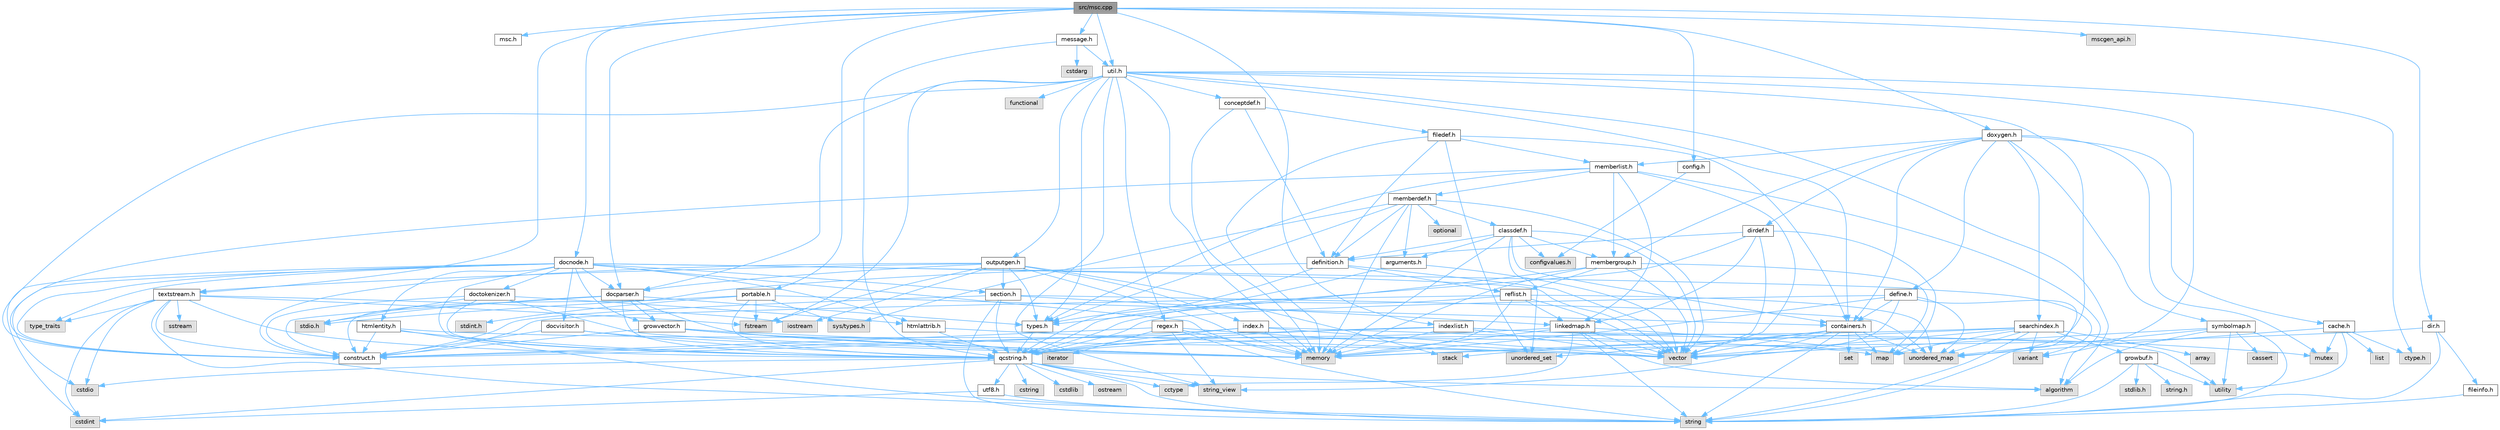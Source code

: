 digraph "src/msc.cpp"
{
 // INTERACTIVE_SVG=YES
 // LATEX_PDF_SIZE
  bgcolor="transparent";
  edge [fontname=Helvetica,fontsize=10,labelfontname=Helvetica,labelfontsize=10];
  node [fontname=Helvetica,fontsize=10,shape=box,height=0.2,width=0.4];
  Node1 [id="Node000001",label="src/msc.cpp",height=0.2,width=0.4,color="gray40", fillcolor="grey60", style="filled", fontcolor="black",tooltip=" "];
  Node1 -> Node2 [id="edge1_Node000001_Node000002",color="steelblue1",style="solid",tooltip=" "];
  Node2 [id="Node000002",label="msc.h",height=0.2,width=0.4,color="grey40", fillcolor="white", style="filled",URL="$dc/d66/msc_8h.html",tooltip=" "];
  Node1 -> Node3 [id="edge2_Node000001_Node000003",color="steelblue1",style="solid",tooltip=" "];
  Node3 [id="Node000003",label="portable.h",height=0.2,width=0.4,color="grey40", fillcolor="white", style="filled",URL="$d2/de2/portable_8h.html",tooltip="Portable versions of functions that are platform dependent."];
  Node3 -> Node4 [id="edge3_Node000003_Node000004",color="steelblue1",style="solid",tooltip=" "];
  Node4 [id="Node000004",label="stdio.h",height=0.2,width=0.4,color="grey60", fillcolor="#E0E0E0", style="filled",tooltip=" "];
  Node3 -> Node5 [id="edge4_Node000003_Node000005",color="steelblue1",style="solid",tooltip=" "];
  Node5 [id="Node000005",label="sys/types.h",height=0.2,width=0.4,color="grey60", fillcolor="#E0E0E0", style="filled",tooltip=" "];
  Node3 -> Node6 [id="edge5_Node000003_Node000006",color="steelblue1",style="solid",tooltip=" "];
  Node6 [id="Node000006",label="stdint.h",height=0.2,width=0.4,color="grey60", fillcolor="#E0E0E0", style="filled",tooltip=" "];
  Node3 -> Node7 [id="edge6_Node000003_Node000007",color="steelblue1",style="solid",tooltip=" "];
  Node7 [id="Node000007",label="fstream",height=0.2,width=0.4,color="grey60", fillcolor="#E0E0E0", style="filled",tooltip=" "];
  Node3 -> Node8 [id="edge7_Node000003_Node000008",color="steelblue1",style="solid",tooltip=" "];
  Node8 [id="Node000008",label="containers.h",height=0.2,width=0.4,color="grey40", fillcolor="white", style="filled",URL="$d5/d75/containers_8h.html",tooltip=" "];
  Node8 -> Node9 [id="edge8_Node000008_Node000009",color="steelblue1",style="solid",tooltip=" "];
  Node9 [id="Node000009",label="vector",height=0.2,width=0.4,color="grey60", fillcolor="#E0E0E0", style="filled",tooltip=" "];
  Node8 -> Node10 [id="edge9_Node000008_Node000010",color="steelblue1",style="solid",tooltip=" "];
  Node10 [id="Node000010",label="string",height=0.2,width=0.4,color="grey60", fillcolor="#E0E0E0", style="filled",tooltip=" "];
  Node8 -> Node11 [id="edge10_Node000008_Node000011",color="steelblue1",style="solid",tooltip=" "];
  Node11 [id="Node000011",label="string_view",height=0.2,width=0.4,color="grey60", fillcolor="#E0E0E0", style="filled",tooltip=" "];
  Node8 -> Node12 [id="edge11_Node000008_Node000012",color="steelblue1",style="solid",tooltip=" "];
  Node12 [id="Node000012",label="set",height=0.2,width=0.4,color="grey60", fillcolor="#E0E0E0", style="filled",tooltip=" "];
  Node8 -> Node13 [id="edge12_Node000008_Node000013",color="steelblue1",style="solid",tooltip=" "];
  Node13 [id="Node000013",label="map",height=0.2,width=0.4,color="grey60", fillcolor="#E0E0E0", style="filled",tooltip=" "];
  Node8 -> Node14 [id="edge13_Node000008_Node000014",color="steelblue1",style="solid",tooltip=" "];
  Node14 [id="Node000014",label="unordered_set",height=0.2,width=0.4,color="grey60", fillcolor="#E0E0E0", style="filled",tooltip=" "];
  Node8 -> Node15 [id="edge14_Node000008_Node000015",color="steelblue1",style="solid",tooltip=" "];
  Node15 [id="Node000015",label="unordered_map",height=0.2,width=0.4,color="grey60", fillcolor="#E0E0E0", style="filled",tooltip=" "];
  Node8 -> Node16 [id="edge15_Node000008_Node000016",color="steelblue1",style="solid",tooltip=" "];
  Node16 [id="Node000016",label="stack",height=0.2,width=0.4,color="grey60", fillcolor="#E0E0E0", style="filled",tooltip=" "];
  Node3 -> Node17 [id="edge16_Node000003_Node000017",color="steelblue1",style="solid",tooltip=" "];
  Node17 [id="Node000017",label="qcstring.h",height=0.2,width=0.4,color="grey40", fillcolor="white", style="filled",URL="$d7/d5c/qcstring_8h.html",tooltip=" "];
  Node17 -> Node10 [id="edge17_Node000017_Node000010",color="steelblue1",style="solid",tooltip=" "];
  Node17 -> Node11 [id="edge18_Node000017_Node000011",color="steelblue1",style="solid",tooltip=" "];
  Node17 -> Node18 [id="edge19_Node000017_Node000018",color="steelblue1",style="solid",tooltip=" "];
  Node18 [id="Node000018",label="algorithm",height=0.2,width=0.4,color="grey60", fillcolor="#E0E0E0", style="filled",tooltip=" "];
  Node17 -> Node19 [id="edge20_Node000017_Node000019",color="steelblue1",style="solid",tooltip=" "];
  Node19 [id="Node000019",label="cctype",height=0.2,width=0.4,color="grey60", fillcolor="#E0E0E0", style="filled",tooltip=" "];
  Node17 -> Node20 [id="edge21_Node000017_Node000020",color="steelblue1",style="solid",tooltip=" "];
  Node20 [id="Node000020",label="cstring",height=0.2,width=0.4,color="grey60", fillcolor="#E0E0E0", style="filled",tooltip=" "];
  Node17 -> Node21 [id="edge22_Node000017_Node000021",color="steelblue1",style="solid",tooltip=" "];
  Node21 [id="Node000021",label="cstdio",height=0.2,width=0.4,color="grey60", fillcolor="#E0E0E0", style="filled",tooltip=" "];
  Node17 -> Node22 [id="edge23_Node000017_Node000022",color="steelblue1",style="solid",tooltip=" "];
  Node22 [id="Node000022",label="cstdlib",height=0.2,width=0.4,color="grey60", fillcolor="#E0E0E0", style="filled",tooltip=" "];
  Node17 -> Node23 [id="edge24_Node000017_Node000023",color="steelblue1",style="solid",tooltip=" "];
  Node23 [id="Node000023",label="cstdint",height=0.2,width=0.4,color="grey60", fillcolor="#E0E0E0", style="filled",tooltip=" "];
  Node17 -> Node24 [id="edge25_Node000017_Node000024",color="steelblue1",style="solid",tooltip=" "];
  Node24 [id="Node000024",label="ostream",height=0.2,width=0.4,color="grey60", fillcolor="#E0E0E0", style="filled",tooltip=" "];
  Node17 -> Node25 [id="edge26_Node000017_Node000025",color="steelblue1",style="solid",tooltip=" "];
  Node25 [id="Node000025",label="utf8.h",height=0.2,width=0.4,color="grey40", fillcolor="white", style="filled",URL="$db/d7c/utf8_8h.html",tooltip="Various UTF8 related helper functions."];
  Node25 -> Node23 [id="edge27_Node000025_Node000023",color="steelblue1",style="solid",tooltip=" "];
  Node25 -> Node10 [id="edge28_Node000025_Node000010",color="steelblue1",style="solid",tooltip=" "];
  Node1 -> Node26 [id="edge29_Node000001_Node000026",color="steelblue1",style="solid",tooltip=" "];
  Node26 [id="Node000026",label="config.h",height=0.2,width=0.4,color="grey40", fillcolor="white", style="filled",URL="$db/d16/config_8h.html",tooltip=" "];
  Node26 -> Node27 [id="edge30_Node000026_Node000027",color="steelblue1",style="solid",tooltip=" "];
  Node27 [id="Node000027",label="configvalues.h",height=0.2,width=0.4,color="grey60", fillcolor="#E0E0E0", style="filled",tooltip=" "];
  Node1 -> Node28 [id="edge31_Node000001_Node000028",color="steelblue1",style="solid",tooltip=" "];
  Node28 [id="Node000028",label="message.h",height=0.2,width=0.4,color="grey40", fillcolor="white", style="filled",URL="$d2/d0d/message_8h.html",tooltip=" "];
  Node28 -> Node29 [id="edge32_Node000028_Node000029",color="steelblue1",style="solid",tooltip=" "];
  Node29 [id="Node000029",label="cstdarg",height=0.2,width=0.4,color="grey60", fillcolor="#E0E0E0", style="filled",tooltip=" "];
  Node28 -> Node17 [id="edge33_Node000028_Node000017",color="steelblue1",style="solid",tooltip=" "];
  Node28 -> Node30 [id="edge34_Node000028_Node000030",color="steelblue1",style="solid",tooltip=" "];
  Node30 [id="Node000030",label="util.h",height=0.2,width=0.4,color="grey40", fillcolor="white", style="filled",URL="$d8/d3c/util_8h.html",tooltip="A bunch of utility functions."];
  Node30 -> Node31 [id="edge35_Node000030_Node000031",color="steelblue1",style="solid",tooltip=" "];
  Node31 [id="Node000031",label="memory",height=0.2,width=0.4,color="grey60", fillcolor="#E0E0E0", style="filled",tooltip=" "];
  Node30 -> Node15 [id="edge36_Node000030_Node000015",color="steelblue1",style="solid",tooltip=" "];
  Node30 -> Node18 [id="edge37_Node000030_Node000018",color="steelblue1",style="solid",tooltip=" "];
  Node30 -> Node32 [id="edge38_Node000030_Node000032",color="steelblue1",style="solid",tooltip=" "];
  Node32 [id="Node000032",label="functional",height=0.2,width=0.4,color="grey60", fillcolor="#E0E0E0", style="filled",tooltip=" "];
  Node30 -> Node7 [id="edge39_Node000030_Node000007",color="steelblue1",style="solid",tooltip=" "];
  Node30 -> Node33 [id="edge40_Node000030_Node000033",color="steelblue1",style="solid",tooltip=" "];
  Node33 [id="Node000033",label="variant",height=0.2,width=0.4,color="grey60", fillcolor="#E0E0E0", style="filled",tooltip=" "];
  Node30 -> Node11 [id="edge41_Node000030_Node000011",color="steelblue1",style="solid",tooltip=" "];
  Node30 -> Node34 [id="edge42_Node000030_Node000034",color="steelblue1",style="solid",tooltip=" "];
  Node34 [id="Node000034",label="ctype.h",height=0.2,width=0.4,color="grey60", fillcolor="#E0E0E0", style="filled",tooltip=" "];
  Node30 -> Node35 [id="edge43_Node000030_Node000035",color="steelblue1",style="solid",tooltip=" "];
  Node35 [id="Node000035",label="types.h",height=0.2,width=0.4,color="grey40", fillcolor="white", style="filled",URL="$d9/d49/types_8h.html",tooltip="This file contains a number of basic enums and types."];
  Node35 -> Node17 [id="edge44_Node000035_Node000017",color="steelblue1",style="solid",tooltip=" "];
  Node30 -> Node36 [id="edge45_Node000030_Node000036",color="steelblue1",style="solid",tooltip=" "];
  Node36 [id="Node000036",label="docparser.h",height=0.2,width=0.4,color="grey40", fillcolor="white", style="filled",URL="$de/d9c/docparser_8h.html",tooltip=" "];
  Node36 -> Node4 [id="edge46_Node000036_Node000004",color="steelblue1",style="solid",tooltip=" "];
  Node36 -> Node31 [id="edge47_Node000036_Node000031",color="steelblue1",style="solid",tooltip=" "];
  Node36 -> Node17 [id="edge48_Node000036_Node000017",color="steelblue1",style="solid",tooltip=" "];
  Node36 -> Node37 [id="edge49_Node000036_Node000037",color="steelblue1",style="solid",tooltip=" "];
  Node37 [id="Node000037",label="growvector.h",height=0.2,width=0.4,color="grey40", fillcolor="white", style="filled",URL="$d7/d50/growvector_8h.html",tooltip=" "];
  Node37 -> Node9 [id="edge50_Node000037_Node000009",color="steelblue1",style="solid",tooltip=" "];
  Node37 -> Node31 [id="edge51_Node000037_Node000031",color="steelblue1",style="solid",tooltip=" "];
  Node37 -> Node38 [id="edge52_Node000037_Node000038",color="steelblue1",style="solid",tooltip=" "];
  Node38 [id="Node000038",label="iterator",height=0.2,width=0.4,color="grey60", fillcolor="#E0E0E0", style="filled",tooltip=" "];
  Node37 -> Node39 [id="edge53_Node000037_Node000039",color="steelblue1",style="solid",tooltip=" "];
  Node39 [id="Node000039",label="construct.h",height=0.2,width=0.4,color="grey40", fillcolor="white", style="filled",URL="$d7/dfc/construct_8h.html",tooltip=" "];
  Node36 -> Node39 [id="edge54_Node000036_Node000039",color="steelblue1",style="solid",tooltip=" "];
  Node36 -> Node35 [id="edge55_Node000036_Node000035",color="steelblue1",style="solid",tooltip=" "];
  Node30 -> Node8 [id="edge56_Node000030_Node000008",color="steelblue1",style="solid",tooltip=" "];
  Node30 -> Node40 [id="edge57_Node000030_Node000040",color="steelblue1",style="solid",tooltip=" "];
  Node40 [id="Node000040",label="outputgen.h",height=0.2,width=0.4,color="grey40", fillcolor="white", style="filled",URL="$df/d06/outputgen_8h.html",tooltip=" "];
  Node40 -> Node31 [id="edge58_Node000040_Node000031",color="steelblue1",style="solid",tooltip=" "];
  Node40 -> Node16 [id="edge59_Node000040_Node000016",color="steelblue1",style="solid",tooltip=" "];
  Node40 -> Node41 [id="edge60_Node000040_Node000041",color="steelblue1",style="solid",tooltip=" "];
  Node41 [id="Node000041",label="iostream",height=0.2,width=0.4,color="grey60", fillcolor="#E0E0E0", style="filled",tooltip=" "];
  Node40 -> Node7 [id="edge61_Node000040_Node000007",color="steelblue1",style="solid",tooltip=" "];
  Node40 -> Node35 [id="edge62_Node000040_Node000035",color="steelblue1",style="solid",tooltip=" "];
  Node40 -> Node42 [id="edge63_Node000040_Node000042",color="steelblue1",style="solid",tooltip=" "];
  Node42 [id="Node000042",label="index.h",height=0.2,width=0.4,color="grey40", fillcolor="white", style="filled",URL="$d1/db5/index_8h.html",tooltip=" "];
  Node42 -> Node31 [id="edge64_Node000042_Node000031",color="steelblue1",style="solid",tooltip=" "];
  Node42 -> Node9 [id="edge65_Node000042_Node000009",color="steelblue1",style="solid",tooltip=" "];
  Node42 -> Node13 [id="edge66_Node000042_Node000013",color="steelblue1",style="solid",tooltip=" "];
  Node42 -> Node17 [id="edge67_Node000042_Node000017",color="steelblue1",style="solid",tooltip=" "];
  Node42 -> Node39 [id="edge68_Node000042_Node000039",color="steelblue1",style="solid",tooltip=" "];
  Node40 -> Node43 [id="edge69_Node000040_Node000043",color="steelblue1",style="solid",tooltip=" "];
  Node43 [id="Node000043",label="section.h",height=0.2,width=0.4,color="grey40", fillcolor="white", style="filled",URL="$d1/d2a/section_8h.html",tooltip=" "];
  Node43 -> Node10 [id="edge70_Node000043_Node000010",color="steelblue1",style="solid",tooltip=" "];
  Node43 -> Node15 [id="edge71_Node000043_Node000015",color="steelblue1",style="solid",tooltip=" "];
  Node43 -> Node17 [id="edge72_Node000043_Node000017",color="steelblue1",style="solid",tooltip=" "];
  Node43 -> Node44 [id="edge73_Node000043_Node000044",color="steelblue1",style="solid",tooltip=" "];
  Node44 [id="Node000044",label="linkedmap.h",height=0.2,width=0.4,color="grey40", fillcolor="white", style="filled",URL="$da/de1/linkedmap_8h.html",tooltip=" "];
  Node44 -> Node15 [id="edge74_Node000044_Node000015",color="steelblue1",style="solid",tooltip=" "];
  Node44 -> Node9 [id="edge75_Node000044_Node000009",color="steelblue1",style="solid",tooltip=" "];
  Node44 -> Node31 [id="edge76_Node000044_Node000031",color="steelblue1",style="solid",tooltip=" "];
  Node44 -> Node10 [id="edge77_Node000044_Node000010",color="steelblue1",style="solid",tooltip=" "];
  Node44 -> Node18 [id="edge78_Node000044_Node000018",color="steelblue1",style="solid",tooltip=" "];
  Node44 -> Node19 [id="edge79_Node000044_Node000019",color="steelblue1",style="solid",tooltip=" "];
  Node44 -> Node17 [id="edge80_Node000044_Node000017",color="steelblue1",style="solid",tooltip=" "];
  Node43 -> Node39 [id="edge81_Node000043_Node000039",color="steelblue1",style="solid",tooltip=" "];
  Node40 -> Node45 [id="edge82_Node000040_Node000045",color="steelblue1",style="solid",tooltip=" "];
  Node45 [id="Node000045",label="textstream.h",height=0.2,width=0.4,color="grey40", fillcolor="white", style="filled",URL="$d4/d7d/textstream_8h.html",tooltip=" "];
  Node45 -> Node10 [id="edge83_Node000045_Node000010",color="steelblue1",style="solid",tooltip=" "];
  Node45 -> Node41 [id="edge84_Node000045_Node000041",color="steelblue1",style="solid",tooltip=" "];
  Node45 -> Node46 [id="edge85_Node000045_Node000046",color="steelblue1",style="solid",tooltip=" "];
  Node46 [id="Node000046",label="sstream",height=0.2,width=0.4,color="grey60", fillcolor="#E0E0E0", style="filled",tooltip=" "];
  Node45 -> Node23 [id="edge86_Node000045_Node000023",color="steelblue1",style="solid",tooltip=" "];
  Node45 -> Node21 [id="edge87_Node000045_Node000021",color="steelblue1",style="solid",tooltip=" "];
  Node45 -> Node7 [id="edge88_Node000045_Node000007",color="steelblue1",style="solid",tooltip=" "];
  Node45 -> Node47 [id="edge89_Node000045_Node000047",color="steelblue1",style="solid",tooltip=" "];
  Node47 [id="Node000047",label="type_traits",height=0.2,width=0.4,color="grey60", fillcolor="#E0E0E0", style="filled",tooltip=" "];
  Node45 -> Node17 [id="edge90_Node000045_Node000017",color="steelblue1",style="solid",tooltip=" "];
  Node45 -> Node39 [id="edge91_Node000045_Node000039",color="steelblue1",style="solid",tooltip=" "];
  Node40 -> Node36 [id="edge92_Node000040_Node000036",color="steelblue1",style="solid",tooltip=" "];
  Node40 -> Node39 [id="edge93_Node000040_Node000039",color="steelblue1",style="solid",tooltip=" "];
  Node30 -> Node48 [id="edge94_Node000030_Node000048",color="steelblue1",style="solid",tooltip=" "];
  Node48 [id="Node000048",label="regex.h",height=0.2,width=0.4,color="grey40", fillcolor="white", style="filled",URL="$d1/d21/regex_8h.html",tooltip=" "];
  Node48 -> Node31 [id="edge95_Node000048_Node000031",color="steelblue1",style="solid",tooltip=" "];
  Node48 -> Node10 [id="edge96_Node000048_Node000010",color="steelblue1",style="solid",tooltip=" "];
  Node48 -> Node11 [id="edge97_Node000048_Node000011",color="steelblue1",style="solid",tooltip=" "];
  Node48 -> Node9 [id="edge98_Node000048_Node000009",color="steelblue1",style="solid",tooltip=" "];
  Node48 -> Node38 [id="edge99_Node000048_Node000038",color="steelblue1",style="solid",tooltip=" "];
  Node48 -> Node39 [id="edge100_Node000048_Node000039",color="steelblue1",style="solid",tooltip=" "];
  Node30 -> Node49 [id="edge101_Node000030_Node000049",color="steelblue1",style="solid",tooltip=" "];
  Node49 [id="Node000049",label="conceptdef.h",height=0.2,width=0.4,color="grey40", fillcolor="white", style="filled",URL="$da/df1/conceptdef_8h.html",tooltip=" "];
  Node49 -> Node31 [id="edge102_Node000049_Node000031",color="steelblue1",style="solid",tooltip=" "];
  Node49 -> Node50 [id="edge103_Node000049_Node000050",color="steelblue1",style="solid",tooltip=" "];
  Node50 [id="Node000050",label="definition.h",height=0.2,width=0.4,color="grey40", fillcolor="white", style="filled",URL="$df/da1/definition_8h.html",tooltip=" "];
  Node50 -> Node9 [id="edge104_Node000050_Node000009",color="steelblue1",style="solid",tooltip=" "];
  Node50 -> Node35 [id="edge105_Node000050_Node000035",color="steelblue1",style="solid",tooltip=" "];
  Node50 -> Node51 [id="edge106_Node000050_Node000051",color="steelblue1",style="solid",tooltip=" "];
  Node51 [id="Node000051",label="reflist.h",height=0.2,width=0.4,color="grey40", fillcolor="white", style="filled",URL="$d1/d02/reflist_8h.html",tooltip=" "];
  Node51 -> Node9 [id="edge107_Node000051_Node000009",color="steelblue1",style="solid",tooltip=" "];
  Node51 -> Node15 [id="edge108_Node000051_Node000015",color="steelblue1",style="solid",tooltip=" "];
  Node51 -> Node31 [id="edge109_Node000051_Node000031",color="steelblue1",style="solid",tooltip=" "];
  Node51 -> Node17 [id="edge110_Node000051_Node000017",color="steelblue1",style="solid",tooltip=" "];
  Node51 -> Node44 [id="edge111_Node000051_Node000044",color="steelblue1",style="solid",tooltip=" "];
  Node51 -> Node39 [id="edge112_Node000051_Node000039",color="steelblue1",style="solid",tooltip=" "];
  Node50 -> Node39 [id="edge113_Node000050_Node000039",color="steelblue1",style="solid",tooltip=" "];
  Node49 -> Node52 [id="edge114_Node000049_Node000052",color="steelblue1",style="solid",tooltip=" "];
  Node52 [id="Node000052",label="filedef.h",height=0.2,width=0.4,color="grey40", fillcolor="white", style="filled",URL="$d4/d3a/filedef_8h.html",tooltip=" "];
  Node52 -> Node31 [id="edge115_Node000052_Node000031",color="steelblue1",style="solid",tooltip=" "];
  Node52 -> Node14 [id="edge116_Node000052_Node000014",color="steelblue1",style="solid",tooltip=" "];
  Node52 -> Node50 [id="edge117_Node000052_Node000050",color="steelblue1",style="solid",tooltip=" "];
  Node52 -> Node53 [id="edge118_Node000052_Node000053",color="steelblue1",style="solid",tooltip=" "];
  Node53 [id="Node000053",label="memberlist.h",height=0.2,width=0.4,color="grey40", fillcolor="white", style="filled",URL="$dd/d78/memberlist_8h.html",tooltip=" "];
  Node53 -> Node9 [id="edge119_Node000053_Node000009",color="steelblue1",style="solid",tooltip=" "];
  Node53 -> Node18 [id="edge120_Node000053_Node000018",color="steelblue1",style="solid",tooltip=" "];
  Node53 -> Node54 [id="edge121_Node000053_Node000054",color="steelblue1",style="solid",tooltip=" "];
  Node54 [id="Node000054",label="memberdef.h",height=0.2,width=0.4,color="grey40", fillcolor="white", style="filled",URL="$d4/d46/memberdef_8h.html",tooltip=" "];
  Node54 -> Node9 [id="edge122_Node000054_Node000009",color="steelblue1",style="solid",tooltip=" "];
  Node54 -> Node31 [id="edge123_Node000054_Node000031",color="steelblue1",style="solid",tooltip=" "];
  Node54 -> Node55 [id="edge124_Node000054_Node000055",color="steelblue1",style="solid",tooltip=" "];
  Node55 [id="Node000055",label="optional",height=0.2,width=0.4,color="grey60", fillcolor="#E0E0E0", style="filled",tooltip=" "];
  Node54 -> Node5 [id="edge125_Node000054_Node000005",color="steelblue1",style="solid",tooltip=" "];
  Node54 -> Node35 [id="edge126_Node000054_Node000035",color="steelblue1",style="solid",tooltip=" "];
  Node54 -> Node50 [id="edge127_Node000054_Node000050",color="steelblue1",style="solid",tooltip=" "];
  Node54 -> Node56 [id="edge128_Node000054_Node000056",color="steelblue1",style="solid",tooltip=" "];
  Node56 [id="Node000056",label="arguments.h",height=0.2,width=0.4,color="grey40", fillcolor="white", style="filled",URL="$df/d9b/arguments_8h.html",tooltip=" "];
  Node56 -> Node9 [id="edge129_Node000056_Node000009",color="steelblue1",style="solid",tooltip=" "];
  Node56 -> Node17 [id="edge130_Node000056_Node000017",color="steelblue1",style="solid",tooltip=" "];
  Node54 -> Node57 [id="edge131_Node000054_Node000057",color="steelblue1",style="solid",tooltip=" "];
  Node57 [id="Node000057",label="classdef.h",height=0.2,width=0.4,color="grey40", fillcolor="white", style="filled",URL="$d1/da6/classdef_8h.html",tooltip=" "];
  Node57 -> Node31 [id="edge132_Node000057_Node000031",color="steelblue1",style="solid",tooltip=" "];
  Node57 -> Node9 [id="edge133_Node000057_Node000009",color="steelblue1",style="solid",tooltip=" "];
  Node57 -> Node14 [id="edge134_Node000057_Node000014",color="steelblue1",style="solid",tooltip=" "];
  Node57 -> Node8 [id="edge135_Node000057_Node000008",color="steelblue1",style="solid",tooltip=" "];
  Node57 -> Node50 [id="edge136_Node000057_Node000050",color="steelblue1",style="solid",tooltip=" "];
  Node57 -> Node56 [id="edge137_Node000057_Node000056",color="steelblue1",style="solid",tooltip=" "];
  Node57 -> Node58 [id="edge138_Node000057_Node000058",color="steelblue1",style="solid",tooltip=" "];
  Node58 [id="Node000058",label="membergroup.h",height=0.2,width=0.4,color="grey40", fillcolor="white", style="filled",URL="$d9/d11/membergroup_8h.html",tooltip=" "];
  Node58 -> Node9 [id="edge139_Node000058_Node000009",color="steelblue1",style="solid",tooltip=" "];
  Node58 -> Node13 [id="edge140_Node000058_Node000013",color="steelblue1",style="solid",tooltip=" "];
  Node58 -> Node31 [id="edge141_Node000058_Node000031",color="steelblue1",style="solid",tooltip=" "];
  Node58 -> Node35 [id="edge142_Node000058_Node000035",color="steelblue1",style="solid",tooltip=" "];
  Node58 -> Node51 [id="edge143_Node000058_Node000051",color="steelblue1",style="solid",tooltip=" "];
  Node57 -> Node27 [id="edge144_Node000057_Node000027",color="steelblue1",style="solid",tooltip=" "];
  Node53 -> Node44 [id="edge145_Node000053_Node000044",color="steelblue1",style="solid",tooltip=" "];
  Node53 -> Node35 [id="edge146_Node000053_Node000035",color="steelblue1",style="solid",tooltip=" "];
  Node53 -> Node58 [id="edge147_Node000053_Node000058",color="steelblue1",style="solid",tooltip=" "];
  Node53 -> Node39 [id="edge148_Node000053_Node000039",color="steelblue1",style="solid",tooltip=" "];
  Node52 -> Node8 [id="edge149_Node000052_Node000008",color="steelblue1",style="solid",tooltip=" "];
  Node30 -> Node39 [id="edge150_Node000030_Node000039",color="steelblue1",style="solid",tooltip=" "];
  Node1 -> Node36 [id="edge151_Node000001_Node000036",color="steelblue1",style="solid",tooltip=" "];
  Node1 -> Node59 [id="edge152_Node000001_Node000059",color="steelblue1",style="solid",tooltip=" "];
  Node59 [id="Node000059",label="docnode.h",height=0.2,width=0.4,color="grey40", fillcolor="white", style="filled",URL="$de/d2b/docnode_8h.html",tooltip=" "];
  Node59 -> Node21 [id="edge153_Node000059_Node000021",color="steelblue1",style="solid",tooltip=" "];
  Node59 -> Node23 [id="edge154_Node000059_Node000023",color="steelblue1",style="solid",tooltip=" "];
  Node59 -> Node9 [id="edge155_Node000059_Node000009",color="steelblue1",style="solid",tooltip=" "];
  Node59 -> Node31 [id="edge156_Node000059_Node000031",color="steelblue1",style="solid",tooltip=" "];
  Node59 -> Node33 [id="edge157_Node000059_Node000033",color="steelblue1",style="solid",tooltip=" "];
  Node59 -> Node47 [id="edge158_Node000059_Node000047",color="steelblue1",style="solid",tooltip=" "];
  Node59 -> Node17 [id="edge159_Node000059_Node000017",color="steelblue1",style="solid",tooltip=" "];
  Node59 -> Node60 [id="edge160_Node000059_Node000060",color="steelblue1",style="solid",tooltip=" "];
  Node60 [id="Node000060",label="docvisitor.h",height=0.2,width=0.4,color="grey40", fillcolor="white", style="filled",URL="$d2/d3c/docvisitor_8h.html",tooltip=" "];
  Node60 -> Node31 [id="edge161_Node000060_Node000031",color="steelblue1",style="solid",tooltip=" "];
  Node60 -> Node17 [id="edge162_Node000060_Node000017",color="steelblue1",style="solid",tooltip=" "];
  Node60 -> Node39 [id="edge163_Node000060_Node000039",color="steelblue1",style="solid",tooltip=" "];
  Node59 -> Node36 [id="edge164_Node000059_Node000036",color="steelblue1",style="solid",tooltip=" "];
  Node59 -> Node61 [id="edge165_Node000059_Node000061",color="steelblue1",style="solid",tooltip=" "];
  Node61 [id="Node000061",label="htmlattrib.h",height=0.2,width=0.4,color="grey40", fillcolor="white", style="filled",URL="$d0/d73/htmlattrib_8h.html",tooltip=" "];
  Node61 -> Node9 [id="edge166_Node000061_Node000009",color="steelblue1",style="solid",tooltip=" "];
  Node61 -> Node17 [id="edge167_Node000061_Node000017",color="steelblue1",style="solid",tooltip=" "];
  Node59 -> Node62 [id="edge168_Node000059_Node000062",color="steelblue1",style="solid",tooltip=" "];
  Node62 [id="Node000062",label="htmlentity.h",height=0.2,width=0.4,color="grey40", fillcolor="white", style="filled",URL="$db/dc6/htmlentity_8h.html",tooltip=" "];
  Node62 -> Node15 [id="edge169_Node000062_Node000015",color="steelblue1",style="solid",tooltip=" "];
  Node62 -> Node10 [id="edge170_Node000062_Node000010",color="steelblue1",style="solid",tooltip=" "];
  Node62 -> Node17 [id="edge171_Node000062_Node000017",color="steelblue1",style="solid",tooltip=" "];
  Node62 -> Node39 [id="edge172_Node000062_Node000039",color="steelblue1",style="solid",tooltip=" "];
  Node59 -> Node37 [id="edge173_Node000059_Node000037",color="steelblue1",style="solid",tooltip=" "];
  Node59 -> Node43 [id="edge174_Node000059_Node000043",color="steelblue1",style="solid",tooltip=" "];
  Node59 -> Node39 [id="edge175_Node000059_Node000039",color="steelblue1",style="solid",tooltip=" "];
  Node59 -> Node63 [id="edge176_Node000059_Node000063",color="steelblue1",style="solid",tooltip=" "];
  Node63 [id="Node000063",label="doctokenizer.h",height=0.2,width=0.4,color="grey40", fillcolor="white", style="filled",URL="$d0/d0c/doctokenizer_8h.html",tooltip=" "];
  Node63 -> Node4 [id="edge177_Node000063_Node000004",color="steelblue1",style="solid",tooltip=" "];
  Node63 -> Node31 [id="edge178_Node000063_Node000031",color="steelblue1",style="solid",tooltip=" "];
  Node63 -> Node61 [id="edge179_Node000063_Node000061",color="steelblue1",style="solid",tooltip=" "];
  Node63 -> Node17 [id="edge180_Node000063_Node000017",color="steelblue1",style="solid",tooltip=" "];
  Node63 -> Node39 [id="edge181_Node000063_Node000039",color="steelblue1",style="solid",tooltip=" "];
  Node1 -> Node64 [id="edge182_Node000001_Node000064",color="steelblue1",style="solid",tooltip=" "];
  Node64 [id="Node000064",label="doxygen.h",height=0.2,width=0.4,color="grey40", fillcolor="white", style="filled",URL="$d1/da1/doxygen_8h.html",tooltip=" "];
  Node64 -> Node65 [id="edge183_Node000064_Node000065",color="steelblue1",style="solid",tooltip=" "];
  Node65 [id="Node000065",label="mutex",height=0.2,width=0.4,color="grey60", fillcolor="#E0E0E0", style="filled",tooltip=" "];
  Node64 -> Node8 [id="edge184_Node000064_Node000008",color="steelblue1",style="solid",tooltip=" "];
  Node64 -> Node58 [id="edge185_Node000064_Node000058",color="steelblue1",style="solid",tooltip=" "];
  Node64 -> Node66 [id="edge186_Node000064_Node000066",color="steelblue1",style="solid",tooltip=" "];
  Node66 [id="Node000066",label="dirdef.h",height=0.2,width=0.4,color="grey40", fillcolor="white", style="filled",URL="$d6/d15/dirdef_8h.html",tooltip=" "];
  Node66 -> Node9 [id="edge187_Node000066_Node000009",color="steelblue1",style="solid",tooltip=" "];
  Node66 -> Node13 [id="edge188_Node000066_Node000013",color="steelblue1",style="solid",tooltip=" "];
  Node66 -> Node17 [id="edge189_Node000066_Node000017",color="steelblue1",style="solid",tooltip=" "];
  Node66 -> Node44 [id="edge190_Node000066_Node000044",color="steelblue1",style="solid",tooltip=" "];
  Node66 -> Node50 [id="edge191_Node000066_Node000050",color="steelblue1",style="solid",tooltip=" "];
  Node64 -> Node53 [id="edge192_Node000064_Node000053",color="steelblue1",style="solid",tooltip=" "];
  Node64 -> Node67 [id="edge193_Node000064_Node000067",color="steelblue1",style="solid",tooltip=" "];
  Node67 [id="Node000067",label="define.h",height=0.2,width=0.4,color="grey40", fillcolor="white", style="filled",URL="$df/d67/define_8h.html",tooltip=" "];
  Node67 -> Node9 [id="edge194_Node000067_Node000009",color="steelblue1",style="solid",tooltip=" "];
  Node67 -> Node31 [id="edge195_Node000067_Node000031",color="steelblue1",style="solid",tooltip=" "];
  Node67 -> Node10 [id="edge196_Node000067_Node000010",color="steelblue1",style="solid",tooltip=" "];
  Node67 -> Node15 [id="edge197_Node000067_Node000015",color="steelblue1",style="solid",tooltip=" "];
  Node67 -> Node17 [id="edge198_Node000067_Node000017",color="steelblue1",style="solid",tooltip=" "];
  Node67 -> Node8 [id="edge199_Node000067_Node000008",color="steelblue1",style="solid",tooltip=" "];
  Node64 -> Node68 [id="edge200_Node000064_Node000068",color="steelblue1",style="solid",tooltip=" "];
  Node68 [id="Node000068",label="cache.h",height=0.2,width=0.4,color="grey40", fillcolor="white", style="filled",URL="$d3/d26/cache_8h.html",tooltip=" "];
  Node68 -> Node69 [id="edge201_Node000068_Node000069",color="steelblue1",style="solid",tooltip=" "];
  Node69 [id="Node000069",label="list",height=0.2,width=0.4,color="grey60", fillcolor="#E0E0E0", style="filled",tooltip=" "];
  Node68 -> Node15 [id="edge202_Node000068_Node000015",color="steelblue1",style="solid",tooltip=" "];
  Node68 -> Node65 [id="edge203_Node000068_Node000065",color="steelblue1",style="solid",tooltip=" "];
  Node68 -> Node70 [id="edge204_Node000068_Node000070",color="steelblue1",style="solid",tooltip=" "];
  Node70 [id="Node000070",label="utility",height=0.2,width=0.4,color="grey60", fillcolor="#E0E0E0", style="filled",tooltip=" "];
  Node68 -> Node34 [id="edge205_Node000068_Node000034",color="steelblue1",style="solid",tooltip=" "];
  Node64 -> Node71 [id="edge206_Node000064_Node000071",color="steelblue1",style="solid",tooltip=" "];
  Node71 [id="Node000071",label="symbolmap.h",height=0.2,width=0.4,color="grey40", fillcolor="white", style="filled",URL="$d7/ddd/symbolmap_8h.html",tooltip=" "];
  Node71 -> Node18 [id="edge207_Node000071_Node000018",color="steelblue1",style="solid",tooltip=" "];
  Node71 -> Node15 [id="edge208_Node000071_Node000015",color="steelblue1",style="solid",tooltip=" "];
  Node71 -> Node9 [id="edge209_Node000071_Node000009",color="steelblue1",style="solid",tooltip=" "];
  Node71 -> Node10 [id="edge210_Node000071_Node000010",color="steelblue1",style="solid",tooltip=" "];
  Node71 -> Node70 [id="edge211_Node000071_Node000070",color="steelblue1",style="solid",tooltip=" "];
  Node71 -> Node72 [id="edge212_Node000071_Node000072",color="steelblue1",style="solid",tooltip=" "];
  Node72 [id="Node000072",label="cassert",height=0.2,width=0.4,color="grey60", fillcolor="#E0E0E0", style="filled",tooltip=" "];
  Node64 -> Node73 [id="edge213_Node000064_Node000073",color="steelblue1",style="solid",tooltip=" "];
  Node73 [id="Node000073",label="searchindex.h",height=0.2,width=0.4,color="grey40", fillcolor="white", style="filled",URL="$de/d07/searchindex_8h.html",tooltip="Web server based search engine."];
  Node73 -> Node31 [id="edge214_Node000073_Node000031",color="steelblue1",style="solid",tooltip=" "];
  Node73 -> Node9 [id="edge215_Node000073_Node000009",color="steelblue1",style="solid",tooltip=" "];
  Node73 -> Node13 [id="edge216_Node000073_Node000013",color="steelblue1",style="solid",tooltip=" "];
  Node73 -> Node15 [id="edge217_Node000073_Node000015",color="steelblue1",style="solid",tooltip=" "];
  Node73 -> Node10 [id="edge218_Node000073_Node000010",color="steelblue1",style="solid",tooltip=" "];
  Node73 -> Node74 [id="edge219_Node000073_Node000074",color="steelblue1",style="solid",tooltip=" "];
  Node74 [id="Node000074",label="array",height=0.2,width=0.4,color="grey60", fillcolor="#E0E0E0", style="filled",tooltip=" "];
  Node73 -> Node33 [id="edge220_Node000073_Node000033",color="steelblue1",style="solid",tooltip=" "];
  Node73 -> Node17 [id="edge221_Node000073_Node000017",color="steelblue1",style="solid",tooltip=" "];
  Node73 -> Node75 [id="edge222_Node000073_Node000075",color="steelblue1",style="solid",tooltip=" "];
  Node75 [id="Node000075",label="growbuf.h",height=0.2,width=0.4,color="grey40", fillcolor="white", style="filled",URL="$dd/d72/growbuf_8h.html",tooltip=" "];
  Node75 -> Node70 [id="edge223_Node000075_Node000070",color="steelblue1",style="solid",tooltip=" "];
  Node75 -> Node76 [id="edge224_Node000075_Node000076",color="steelblue1",style="solid",tooltip=" "];
  Node76 [id="Node000076",label="stdlib.h",height=0.2,width=0.4,color="grey60", fillcolor="#E0E0E0", style="filled",tooltip=" "];
  Node75 -> Node77 [id="edge225_Node000075_Node000077",color="steelblue1",style="solid",tooltip=" "];
  Node77 [id="Node000077",label="string.h",height=0.2,width=0.4,color="grey60", fillcolor="#E0E0E0", style="filled",tooltip=" "];
  Node75 -> Node10 [id="edge226_Node000075_Node000010",color="steelblue1",style="solid",tooltip=" "];
  Node1 -> Node78 [id="edge227_Node000001_Node000078",color="steelblue1",style="solid",tooltip=" "];
  Node78 [id="Node000078",label="indexlist.h",height=0.2,width=0.4,color="grey40", fillcolor="white", style="filled",URL="$d5/d61/indexlist_8h.html",tooltip=" "];
  Node78 -> Node70 [id="edge228_Node000078_Node000070",color="steelblue1",style="solid",tooltip=" "];
  Node78 -> Node9 [id="edge229_Node000078_Node000009",color="steelblue1",style="solid",tooltip=" "];
  Node78 -> Node31 [id="edge230_Node000078_Node000031",color="steelblue1",style="solid",tooltip=" "];
  Node78 -> Node65 [id="edge231_Node000078_Node000065",color="steelblue1",style="solid",tooltip=" "];
  Node78 -> Node17 [id="edge232_Node000078_Node000017",color="steelblue1",style="solid",tooltip=" "];
  Node78 -> Node39 [id="edge233_Node000078_Node000039",color="steelblue1",style="solid",tooltip=" "];
  Node1 -> Node30 [id="edge234_Node000001_Node000030",color="steelblue1",style="solid",tooltip=" "];
  Node1 -> Node79 [id="edge235_Node000001_Node000079",color="steelblue1",style="solid",tooltip=" "];
  Node79 [id="Node000079",label="mscgen_api.h",height=0.2,width=0.4,color="grey60", fillcolor="#E0E0E0", style="filled",tooltip=" "];
  Node1 -> Node80 [id="edge236_Node000001_Node000080",color="steelblue1",style="solid",tooltip=" "];
  Node80 [id="Node000080",label="dir.h",height=0.2,width=0.4,color="grey40", fillcolor="white", style="filled",URL="$df/d9c/dir_8h.html",tooltip=" "];
  Node80 -> Node10 [id="edge237_Node000080_Node000010",color="steelblue1",style="solid",tooltip=" "];
  Node80 -> Node31 [id="edge238_Node000080_Node000031",color="steelblue1",style="solid",tooltip=" "];
  Node80 -> Node81 [id="edge239_Node000080_Node000081",color="steelblue1",style="solid",tooltip=" "];
  Node81 [id="Node000081",label="fileinfo.h",height=0.2,width=0.4,color="grey40", fillcolor="white", style="filled",URL="$df/d45/fileinfo_8h.html",tooltip=" "];
  Node81 -> Node10 [id="edge240_Node000081_Node000010",color="steelblue1",style="solid",tooltip=" "];
  Node1 -> Node45 [id="edge241_Node000001_Node000045",color="steelblue1",style="solid",tooltip=" "];
}
